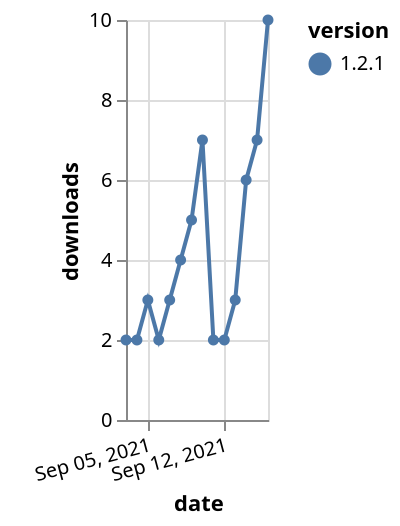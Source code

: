 {"$schema": "https://vega.github.io/schema/vega-lite/v5.json", "description": "A simple bar chart with embedded data.", "data": {"values": [{"date": "2021-09-03", "total": 5285, "delta": 2, "version": "1.2.1"}, {"date": "2021-09-04", "total": 5287, "delta": 2, "version": "1.2.1"}, {"date": "2021-09-05", "total": 5290, "delta": 3, "version": "1.2.1"}, {"date": "2021-09-06", "total": 5292, "delta": 2, "version": "1.2.1"}, {"date": "2021-09-07", "total": 5295, "delta": 3, "version": "1.2.1"}, {"date": "2021-09-08", "total": 5299, "delta": 4, "version": "1.2.1"}, {"date": "2021-09-09", "total": 5304, "delta": 5, "version": "1.2.1"}, {"date": "2021-09-10", "total": 5311, "delta": 7, "version": "1.2.1"}, {"date": "2021-09-11", "total": 5313, "delta": 2, "version": "1.2.1"}, {"date": "2021-09-12", "total": 5315, "delta": 2, "version": "1.2.1"}, {"date": "2021-09-13", "total": 5318, "delta": 3, "version": "1.2.1"}, {"date": "2021-09-14", "total": 5324, "delta": 6, "version": "1.2.1"}, {"date": "2021-09-15", "total": 5331, "delta": 7, "version": "1.2.1"}, {"date": "2021-09-16", "total": 5341, "delta": 10, "version": "1.2.1"}]}, "width": "container", "mark": {"type": "line", "point": {"filled": true}}, "encoding": {"x": {"field": "date", "type": "temporal", "timeUnit": "yearmonthdate", "title": "date", "axis": {"labelAngle": -15}}, "y": {"field": "delta", "type": "quantitative", "title": "downloads"}, "color": {"field": "version", "type": "nominal"}, "tooltip": {"field": "delta"}}}
